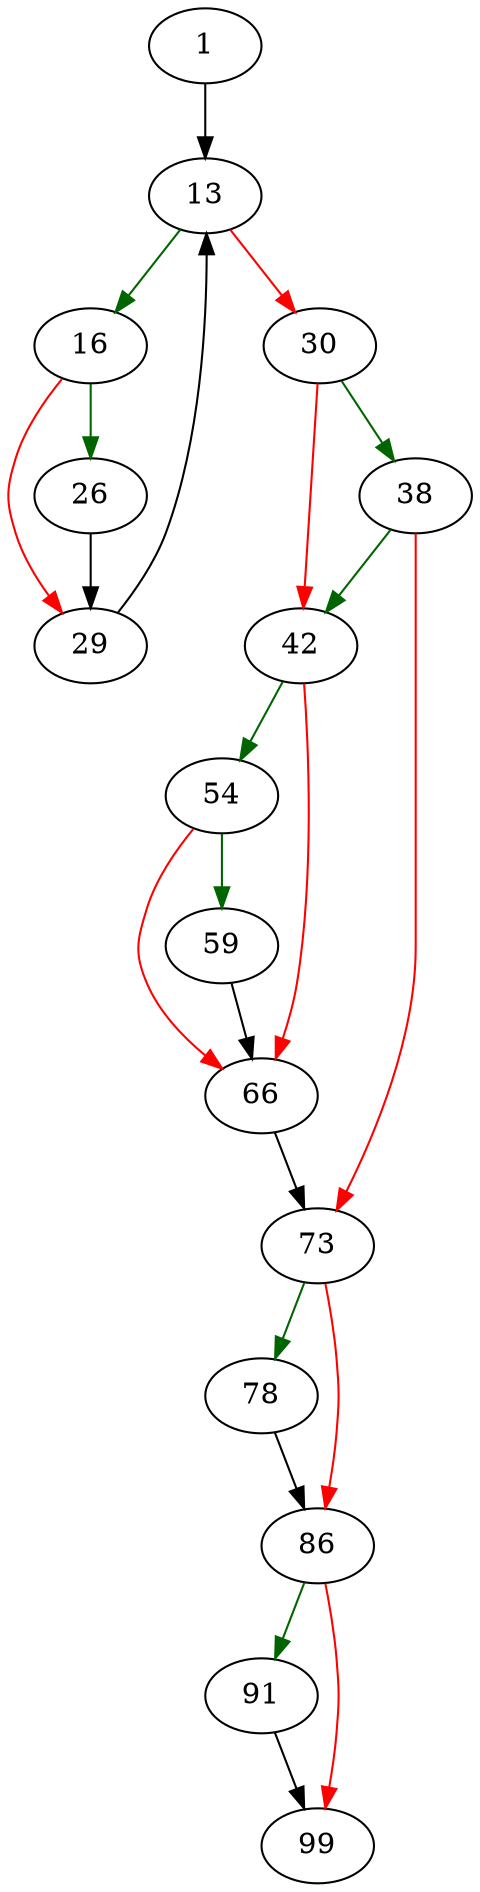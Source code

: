 strict digraph "sqlite3BtreeClose" {
	// Node definitions.
	1 [entry=true];
	13;
	16;
	30;
	26;
	29;
	38;
	42;
	73;
	54;
	66;
	59;
	78;
	86;
	91;
	99;

	// Edge definitions.
	1 -> 13;
	13 -> 16 [
		color=darkgreen
		cond=true
	];
	13 -> 30 [
		color=red
		cond=false
	];
	16 -> 26 [
		color=darkgreen
		cond=true
	];
	16 -> 29 [
		color=red
		cond=false
	];
	30 -> 38 [
		color=darkgreen
		cond=true
	];
	30 -> 42 [
		color=red
		cond=false
	];
	26 -> 29;
	29 -> 13;
	38 -> 42 [
		color=darkgreen
		cond=true
	];
	38 -> 73 [
		color=red
		cond=false
	];
	42 -> 54 [
		color=darkgreen
		cond=true
	];
	42 -> 66 [
		color=red
		cond=false
	];
	73 -> 78 [
		color=darkgreen
		cond=true
	];
	73 -> 86 [
		color=red
		cond=false
	];
	54 -> 66 [
		color=red
		cond=false
	];
	54 -> 59 [
		color=darkgreen
		cond=true
	];
	66 -> 73;
	59 -> 66;
	78 -> 86;
	86 -> 91 [
		color=darkgreen
		cond=true
	];
	86 -> 99 [
		color=red
		cond=false
	];
	91 -> 99;
}